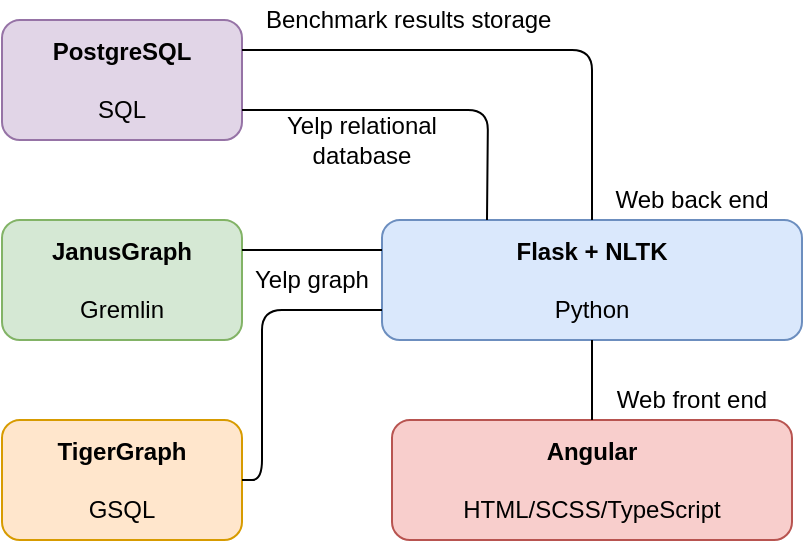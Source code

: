 <mxfile version="12.1.3" type="device" pages="1"><diagram id="iOS84GK0Kc14vL_2TmWv" name="Page-1"><mxGraphModel dx="1408" dy="739" grid="1" gridSize="10" guides="1" tooltips="1" connect="1" arrows="1" fold="1" page="1" pageScale="1" pageWidth="850" pageHeight="1100" math="0" shadow="0"><root><mxCell id="0"/><mxCell id="1" parent="0"/><mxCell id="U3NQI8pA4k2sZIsV-DB9-2" value="&lt;b&gt;Angular&lt;br&gt;&lt;br&gt;&lt;/b&gt;HTML/SCSS/TypeScript" style="rounded=1;whiteSpace=wrap;html=1;fillColor=#f8cecc;strokeColor=#b85450;" vertex="1" parent="1"><mxGeometry x="235" y="270" width="200" height="60" as="geometry"/></mxCell><mxCell id="U3NQI8pA4k2sZIsV-DB9-3" value="&lt;b&gt;Flask + NLTK&lt;/b&gt;&lt;br&gt;&lt;br&gt;Python" style="rounded=1;whiteSpace=wrap;html=1;fillColor=#dae8fc;strokeColor=#6c8ebf;" vertex="1" parent="1"><mxGeometry x="230" y="170" width="210" height="60" as="geometry"/></mxCell><mxCell id="U3NQI8pA4k2sZIsV-DB9-6" value="&lt;b&gt;JanusGraph&lt;/b&gt;&lt;br&gt;&lt;br&gt;Gremlin" style="rounded=1;whiteSpace=wrap;html=1;fillColor=#d5e8d4;strokeColor=#82b366;" vertex="1" parent="1"><mxGeometry x="40" y="170" width="120" height="60" as="geometry"/></mxCell><mxCell id="U3NQI8pA4k2sZIsV-DB9-7" value="&lt;b&gt;PostgreSQL&lt;/b&gt;&lt;br&gt;&lt;br&gt;SQL" style="rounded=1;whiteSpace=wrap;html=1;fillColor=#e1d5e7;strokeColor=#9673a6;" vertex="1" parent="1"><mxGeometry x="40" y="70" width="120" height="60" as="geometry"/></mxCell><mxCell id="U3NQI8pA4k2sZIsV-DB9-8" value="&lt;b&gt;TigerGraph&lt;/b&gt;&lt;br&gt;&lt;br&gt;GSQL" style="rounded=1;whiteSpace=wrap;html=1;fillColor=#ffe6cc;strokeColor=#d79b00;" vertex="1" parent="1"><mxGeometry x="40" y="270" width="120" height="60" as="geometry"/></mxCell><mxCell id="U3NQI8pA4k2sZIsV-DB9-9" value="" style="endArrow=none;html=1;entryX=1;entryY=0.25;entryDx=0;entryDy=0;exitX=0.5;exitY=0;exitDx=0;exitDy=0;" edge="1" parent="1" source="U3NQI8pA4k2sZIsV-DB9-3" target="U3NQI8pA4k2sZIsV-DB9-7"><mxGeometry width="50" height="50" relative="1" as="geometry"><mxPoint x="40" y="400" as="sourcePoint"/><mxPoint x="90" y="350" as="targetPoint"/><Array as="points"><mxPoint x="335" y="85"/></Array></mxGeometry></mxCell><mxCell id="U3NQI8pA4k2sZIsV-DB9-10" value="" style="endArrow=none;html=1;entryX=1;entryY=0.75;entryDx=0;entryDy=0;exitX=0.25;exitY=0;exitDx=0;exitDy=0;" edge="1" parent="1" source="U3NQI8pA4k2sZIsV-DB9-3" target="U3NQI8pA4k2sZIsV-DB9-7"><mxGeometry width="50" height="50" relative="1" as="geometry"><mxPoint x="40" y="400" as="sourcePoint"/><mxPoint x="90" y="350" as="targetPoint"/><Array as="points"><mxPoint x="283" y="115"/></Array></mxGeometry></mxCell><mxCell id="U3NQI8pA4k2sZIsV-DB9-11" value="" style="endArrow=none;html=1;entryX=0;entryY=0.25;entryDx=0;entryDy=0;exitX=1;exitY=0.25;exitDx=0;exitDy=0;" edge="1" parent="1" source="U3NQI8pA4k2sZIsV-DB9-6" target="U3NQI8pA4k2sZIsV-DB9-3"><mxGeometry width="50" height="50" relative="1" as="geometry"><mxPoint x="40" y="400" as="sourcePoint"/><mxPoint x="90" y="350" as="targetPoint"/></mxGeometry></mxCell><mxCell id="U3NQI8pA4k2sZIsV-DB9-12" value="" style="endArrow=none;html=1;entryX=0;entryY=0.75;entryDx=0;entryDy=0;exitX=1;exitY=0.5;exitDx=0;exitDy=0;" edge="1" parent="1" source="U3NQI8pA4k2sZIsV-DB9-8" target="U3NQI8pA4k2sZIsV-DB9-3"><mxGeometry width="50" height="50" relative="1" as="geometry"><mxPoint x="40" y="400" as="sourcePoint"/><mxPoint x="90" y="350" as="targetPoint"/><Array as="points"><mxPoint x="170" y="300"/><mxPoint x="170" y="215"/></Array></mxGeometry></mxCell><mxCell id="U3NQI8pA4k2sZIsV-DB9-13" value="" style="endArrow=none;html=1;entryX=0.5;entryY=1;entryDx=0;entryDy=0;" edge="1" parent="1" source="U3NQI8pA4k2sZIsV-DB9-2" target="U3NQI8pA4k2sZIsV-DB9-3"><mxGeometry width="50" height="50" relative="1" as="geometry"><mxPoint x="40" y="400" as="sourcePoint"/><mxPoint x="90" y="350" as="targetPoint"/></mxGeometry></mxCell><mxCell id="U3NQI8pA4k2sZIsV-DB9-14" value="Yelp relational database" style="text;html=1;strokeColor=none;fillColor=none;align=center;verticalAlign=middle;whiteSpace=wrap;rounded=0;" vertex="1" parent="1"><mxGeometry x="170" y="120" width="100" height="20" as="geometry"/></mxCell><mxCell id="U3NQI8pA4k2sZIsV-DB9-15" value="Benchmark results storage" style="text;html=1;resizable=0;points=[];autosize=1;align=left;verticalAlign=top;spacingTop=-4;" vertex="1" parent="1"><mxGeometry x="170" y="60" width="160" height="20" as="geometry"/></mxCell><mxCell id="U3NQI8pA4k2sZIsV-DB9-17" value="Yelp graph" style="text;html=1;strokeColor=none;fillColor=none;align=center;verticalAlign=middle;whiteSpace=wrap;rounded=0;direction=south;" vertex="1" parent="1"><mxGeometry x="160" y="190" width="70" height="20" as="geometry"/></mxCell><mxCell id="U3NQI8pA4k2sZIsV-DB9-20" value="Web front end" style="text;html=1;strokeColor=none;fillColor=none;align=center;verticalAlign=middle;whiteSpace=wrap;rounded=0;" vertex="1" parent="1"><mxGeometry x="335" y="250" width="100" height="20" as="geometry"/></mxCell><mxCell id="U3NQI8pA4k2sZIsV-DB9-21" value="Web back end" style="text;html=1;strokeColor=none;fillColor=none;align=center;verticalAlign=middle;whiteSpace=wrap;rounded=0;" vertex="1" parent="1"><mxGeometry x="335" y="150" width="100" height="20" as="geometry"/></mxCell></root></mxGraphModel></diagram></mxfile>